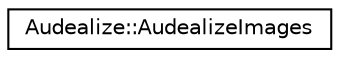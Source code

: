digraph "Graphical Class Hierarchy"
{
  edge [fontname="Helvetica",fontsize="10",labelfontname="Helvetica",labelfontsize="10"];
  node [fontname="Helvetica",fontsize="10",shape=record];
  rankdir="LR";
  Node1 [label="Audealize::AudealizeImages",height=0.2,width=0.4,color="black", fillcolor="white", style="filled",URL="$class_audealize_1_1_audealize_images.html"];
}
